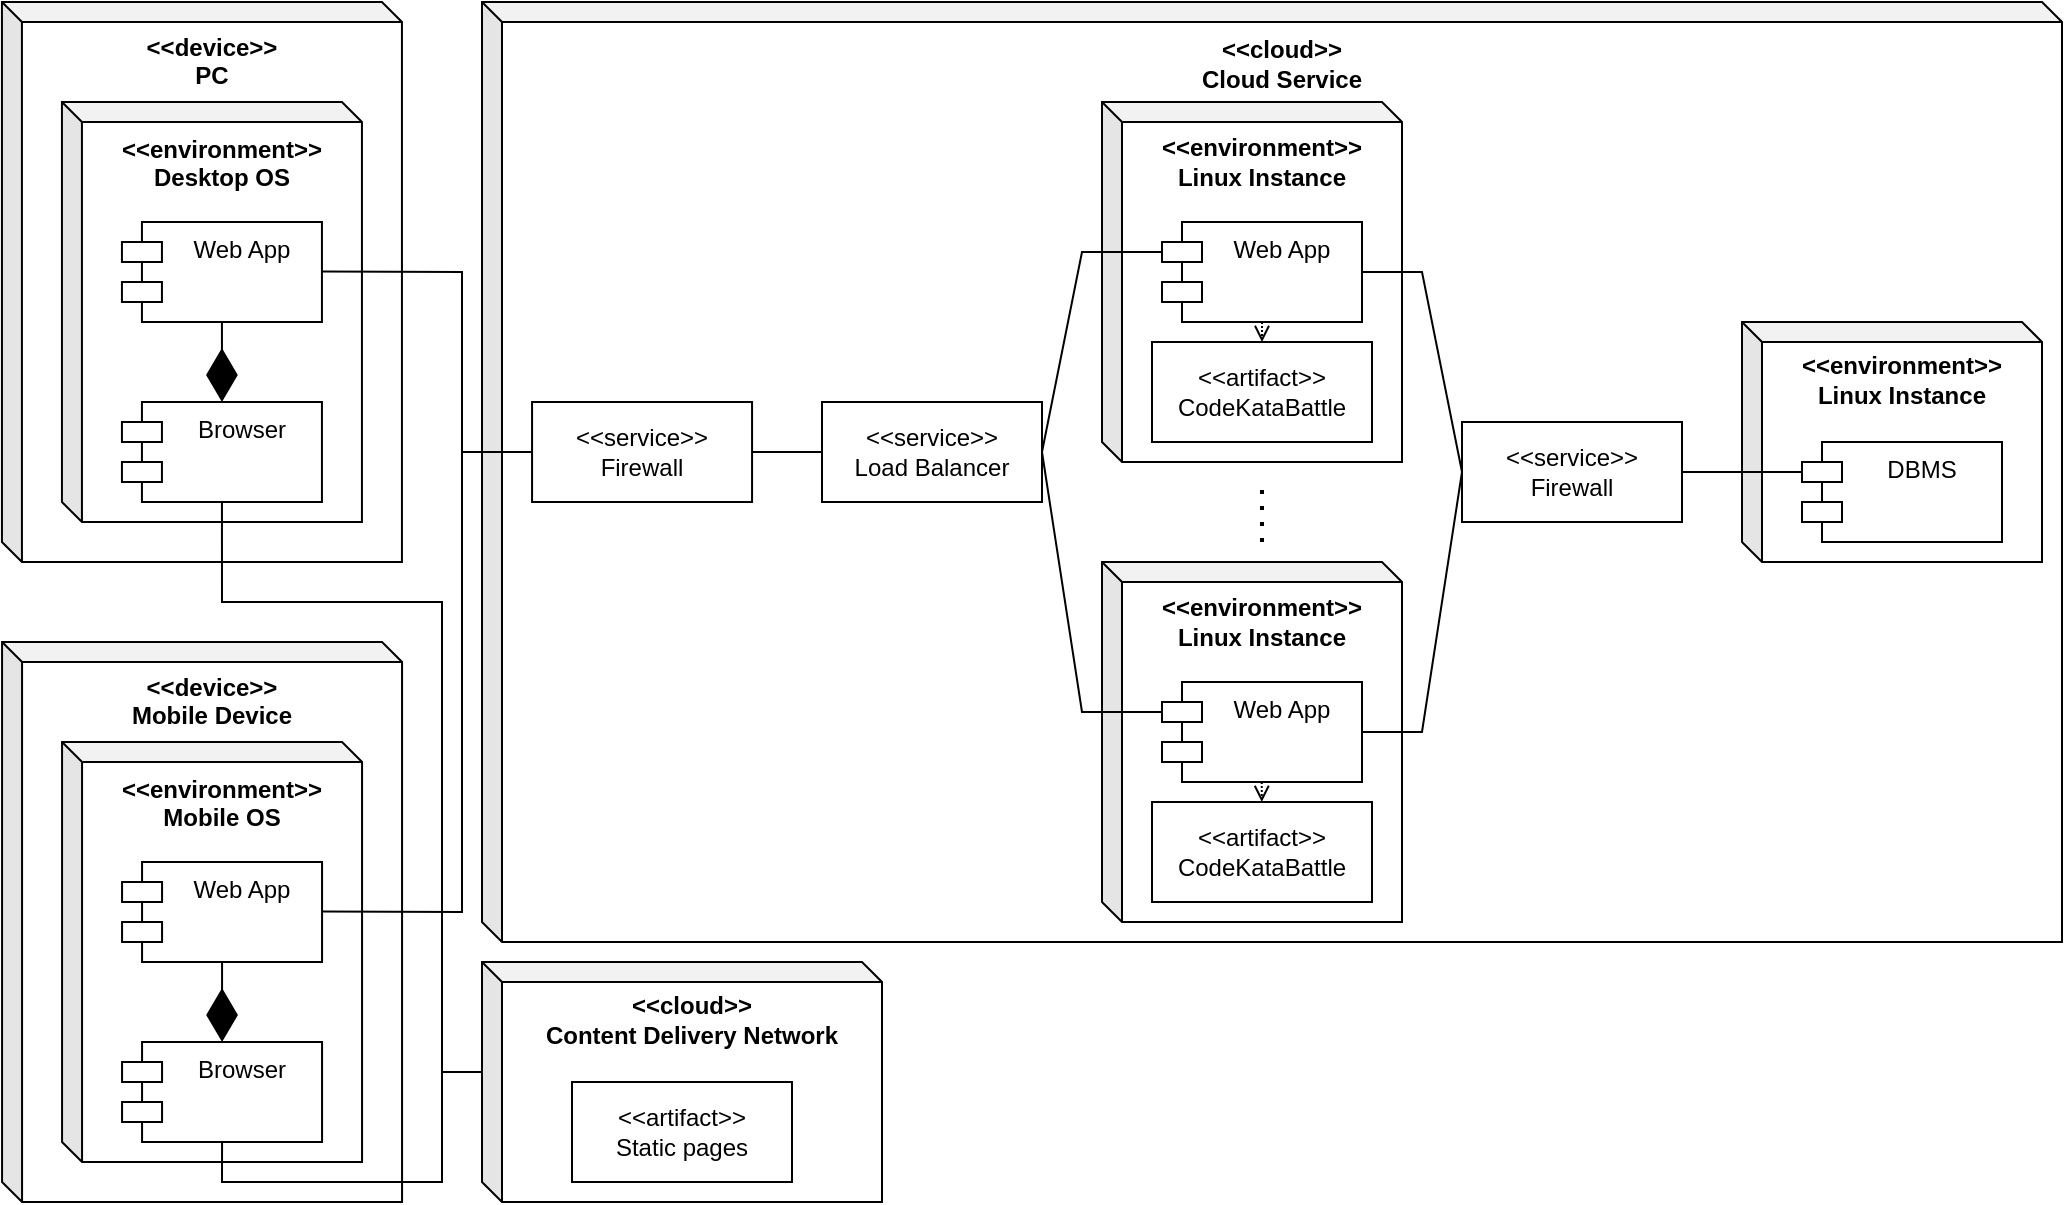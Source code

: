 <mxfile version="22.1.16" type="google">
  <diagram name="Pagina-1" id="XHgP9kCe-9kffht06hJH">
    <mxGraphModel grid="0" page="0" gridSize="10" guides="1" tooltips="1" connect="1" arrows="1" fold="1" pageScale="1" pageWidth="827" pageHeight="1169" math="1" shadow="0">
      <root>
        <mxCell id="0" />
        <mxCell id="1" parent="0" />
        <mxCell id="AD9h0x3ZnpMd-QSPCWr3-153" value="&lt;b&gt;&amp;lt;&amp;lt;cloud&amp;gt;&amp;gt;&lt;br&gt;Cloud Service&lt;br&gt;&lt;br&gt;&lt;br&gt;&lt;br&gt;&lt;br&gt;&lt;br&gt;&lt;br&gt;&lt;br&gt;&lt;br&gt;&lt;br&gt;&lt;br&gt;&lt;br&gt;&lt;br&gt;&lt;br&gt;&lt;br&gt;&lt;br&gt;&lt;br&gt;&lt;br&gt;&lt;br&gt;&lt;br&gt;&lt;br&gt;&lt;br&gt;&lt;br&gt;&lt;br&gt;&lt;br&gt;&lt;br&gt;&lt;br&gt;&lt;br&gt;&lt;br&gt;&lt;br&gt;&lt;/b&gt;" style="shape=cube;whiteSpace=wrap;html=1;boundedLbl=1;backgroundOutline=1;darkOpacity=0.05;darkOpacity2=0.1;size=10;" vertex="1" parent="1">
          <mxGeometry x="-480" y="2040" width="790" height="470" as="geometry" />
        </mxCell>
        <mxCell id="AD9h0x3ZnpMd-QSPCWr3-139" value="&lt;b&gt;&amp;lt;&amp;lt;device&amp;gt;&amp;gt;&lt;br&gt;PC&lt;br&gt;&lt;br&gt;&lt;br&gt;&lt;br&gt;&lt;br&gt;&lt;br&gt;&lt;br&gt;&lt;br&gt;&lt;br&gt;&lt;br&gt;&lt;br&gt;&lt;br&gt;&lt;br&gt;&lt;br&gt;&lt;br&gt;&lt;br&gt;&lt;br&gt;&lt;/b&gt;" style="shape=cube;whiteSpace=wrap;html=1;boundedLbl=1;backgroundOutline=1;darkOpacity=0.05;darkOpacity2=0.1;size=10;" vertex="1" parent="1">
          <mxGeometry x="-720.03" y="2040" width="200" height="280" as="geometry" />
        </mxCell>
        <mxCell id="AD9h0x3ZnpMd-QSPCWr3-134" value="&lt;b&gt;&amp;lt;&amp;lt;environment&amp;gt;&amp;gt;&lt;br&gt;Desktop OS&lt;br&gt;&lt;br&gt;&lt;br&gt;&lt;br&gt;&lt;br&gt;&lt;br&gt;&lt;br&gt;&lt;br&gt;&lt;br&gt;&lt;br&gt;&lt;br&gt;&lt;br&gt;&lt;/b&gt;" style="shape=cube;whiteSpace=wrap;html=1;boundedLbl=1;backgroundOutline=1;darkOpacity=0.05;darkOpacity2=0.1;size=10;" vertex="1" parent="1">
          <mxGeometry x="-690.03" y="2090" width="150" height="210" as="geometry" />
        </mxCell>
        <mxCell id="AD9h0x3ZnpMd-QSPCWr3-135" value="Web App" style="shape=module;align=left;spacingLeft=20;align=center;verticalAlign=top;whiteSpace=wrap;html=1;" vertex="1" parent="1">
          <mxGeometry x="-660.03" y="2150" width="100" height="50" as="geometry" />
        </mxCell>
        <mxCell id="AD9h0x3ZnpMd-QSPCWr3-136" value="Browser" style="shape=module;align=left;spacingLeft=20;align=center;verticalAlign=top;whiteSpace=wrap;html=1;" vertex="1" parent="1">
          <mxGeometry x="-660.03" y="2240" width="100" height="50" as="geometry" />
        </mxCell>
        <mxCell id="AD9h0x3ZnpMd-QSPCWr3-137" value="" style="endArrow=diamondThin;endFill=1;endSize=24;html=1;rounded=0;exitX=0.5;exitY=1;exitDx=0;exitDy=0;entryX=0.5;entryY=0;entryDx=0;entryDy=0;" edge="1" parent="1" source="AD9h0x3ZnpMd-QSPCWr3-135" target="AD9h0x3ZnpMd-QSPCWr3-136">
          <mxGeometry width="160" relative="1" as="geometry">
            <mxPoint x="-690.03" y="2190" as="sourcePoint" />
            <mxPoint x="-530.03" y="2190" as="targetPoint" />
          </mxGeometry>
        </mxCell>
        <mxCell id="AD9h0x3ZnpMd-QSPCWr3-140" value="&lt;b&gt;&amp;lt;&amp;lt;device&amp;gt;&amp;gt;&lt;br&gt;Mobile Device&lt;br&gt;&lt;br&gt;&lt;br&gt;&lt;br&gt;&lt;br&gt;&lt;br&gt;&lt;br&gt;&lt;br&gt;&lt;br&gt;&lt;br&gt;&lt;br&gt;&lt;br&gt;&lt;br&gt;&lt;br&gt;&lt;br&gt;&lt;br&gt;&lt;br&gt;&lt;/b&gt;" style="shape=cube;whiteSpace=wrap;html=1;boundedLbl=1;backgroundOutline=1;darkOpacity=0.05;darkOpacity2=0.1;size=10;" vertex="1" parent="1">
          <mxGeometry x="-719.97" y="2360" width="200" height="280" as="geometry" />
        </mxCell>
        <mxCell id="AD9h0x3ZnpMd-QSPCWr3-141" value="&lt;b&gt;&amp;lt;&amp;lt;environment&amp;gt;&amp;gt;&lt;br&gt;Mobile OS&lt;br&gt;&lt;br&gt;&lt;br&gt;&lt;br&gt;&lt;br&gt;&lt;br&gt;&lt;br&gt;&lt;br&gt;&lt;br&gt;&lt;br&gt;&lt;br&gt;&lt;br&gt;&lt;/b&gt;" style="shape=cube;whiteSpace=wrap;html=1;boundedLbl=1;backgroundOutline=1;darkOpacity=0.05;darkOpacity2=0.1;size=10;" vertex="1" parent="1">
          <mxGeometry x="-689.97" y="2410" width="150" height="210" as="geometry" />
        </mxCell>
        <mxCell id="AD9h0x3ZnpMd-QSPCWr3-142" value="Web App" style="shape=module;align=left;spacingLeft=20;align=center;verticalAlign=top;whiteSpace=wrap;html=1;" vertex="1" parent="1">
          <mxGeometry x="-659.97" y="2470" width="100" height="50" as="geometry" />
        </mxCell>
        <mxCell id="AD9h0x3ZnpMd-QSPCWr3-143" value="Browser" style="shape=module;align=left;spacingLeft=20;align=center;verticalAlign=top;whiteSpace=wrap;html=1;" vertex="1" parent="1">
          <mxGeometry x="-659.97" y="2560" width="100" height="50" as="geometry" />
        </mxCell>
        <mxCell id="AD9h0x3ZnpMd-QSPCWr3-144" value="" style="endArrow=diamondThin;endFill=1;endSize=24;html=1;rounded=0;exitX=0.5;exitY=1;exitDx=0;exitDy=0;entryX=0.5;entryY=0;entryDx=0;entryDy=0;" edge="1" parent="1" source="AD9h0x3ZnpMd-QSPCWr3-142" target="AD9h0x3ZnpMd-QSPCWr3-143">
          <mxGeometry width="160" relative="1" as="geometry">
            <mxPoint x="-689.97" y="2510" as="sourcePoint" />
            <mxPoint x="-529.97" y="2510" as="targetPoint" />
          </mxGeometry>
        </mxCell>
        <mxCell id="AD9h0x3ZnpMd-QSPCWr3-145" value="&lt;b&gt;&amp;lt;&amp;lt;cloud&amp;gt;&amp;gt;&lt;br&gt;Content Delivery Network&lt;br&gt;&lt;br&gt;&lt;br&gt;&lt;br&gt;&lt;br&gt;&lt;br&gt;&lt;/b&gt;" style="shape=cube;whiteSpace=wrap;html=1;boundedLbl=1;backgroundOutline=1;darkOpacity=0.05;darkOpacity2=0.1;size=10;" vertex="1" parent="1">
          <mxGeometry x="-480" y="2520" width="200" height="120" as="geometry" />
        </mxCell>
        <mxCell id="AD9h0x3ZnpMd-QSPCWr3-146" value="&amp;lt;&amp;lt;artifact&amp;gt;&amp;gt;&lt;br&gt;Static pages" style="html=1;whiteSpace=wrap;" vertex="1" parent="1">
          <mxGeometry x="-435" y="2580" width="110" height="50" as="geometry" />
        </mxCell>
        <mxCell id="AD9h0x3ZnpMd-QSPCWr3-149" value="" style="endArrow=none;html=1;rounded=0;exitX=0.5;exitY=1;exitDx=0;exitDy=0;entryX=0;entryY=0;entryDx=0;entryDy=55;entryPerimeter=0;" edge="1" parent="1" source="AD9h0x3ZnpMd-QSPCWr3-143" target="AD9h0x3ZnpMd-QSPCWr3-145">
          <mxGeometry width="50" height="50" relative="1" as="geometry">
            <mxPoint x="-620" y="2540" as="sourcePoint" />
            <mxPoint x="-570" y="2490" as="targetPoint" />
            <Array as="points">
              <mxPoint x="-610" y="2630" />
              <mxPoint x="-500" y="2630" />
              <mxPoint x="-500" y="2575" />
            </Array>
          </mxGeometry>
        </mxCell>
        <mxCell id="AD9h0x3ZnpMd-QSPCWr3-150" value="" style="endArrow=none;html=1;rounded=0;entryX=0.5;entryY=1;entryDx=0;entryDy=0;" edge="1" parent="1" target="AD9h0x3ZnpMd-QSPCWr3-136">
          <mxGeometry width="50" height="50" relative="1" as="geometry">
            <mxPoint x="-500" y="2580" as="sourcePoint" />
            <mxPoint x="-570" y="2490" as="targetPoint" />
            <Array as="points">
              <mxPoint x="-500" y="2340" />
              <mxPoint x="-610" y="2340" />
            </Array>
          </mxGeometry>
        </mxCell>
        <mxCell id="AD9h0x3ZnpMd-QSPCWr3-151" value="" style="endArrow=none;html=1;rounded=0;entryX=0;entryY=0.5;entryDx=0;entryDy=0;" edge="1" parent="1" target="AD9h0x3ZnpMd-QSPCWr3-154">
          <mxGeometry width="50" height="50" relative="1" as="geometry">
            <mxPoint x="-560.03" y="2494.71" as="sourcePoint" />
            <mxPoint x="-480" y="2495" as="targetPoint" />
            <Array as="points">
              <mxPoint x="-490" y="2495" />
              <mxPoint x="-490" y="2265" />
            </Array>
          </mxGeometry>
        </mxCell>
        <mxCell id="AD9h0x3ZnpMd-QSPCWr3-152" value="" style="endArrow=none;html=1;rounded=0;entryX=0;entryY=0.5;entryDx=0;entryDy=0;" edge="1" parent="1" target="AD9h0x3ZnpMd-QSPCWr3-154">
          <mxGeometry width="50" height="50" relative="1" as="geometry">
            <mxPoint x="-559.97" y="2174.71" as="sourcePoint" />
            <mxPoint x="-480" y="2175" as="targetPoint" />
            <Array as="points">
              <mxPoint x="-490" y="2175" />
              <mxPoint x="-490" y="2265" />
            </Array>
          </mxGeometry>
        </mxCell>
        <mxCell id="AD9h0x3ZnpMd-QSPCWr3-158" style="edgeStyle=orthogonalEdgeStyle;rounded=0;orthogonalLoop=1;jettySize=auto;html=1;entryX=0;entryY=0.5;entryDx=0;entryDy=0;endArrow=none;endFill=0;" edge="1" parent="1" source="AD9h0x3ZnpMd-QSPCWr3-154" target="AD9h0x3ZnpMd-QSPCWr3-157">
          <mxGeometry relative="1" as="geometry" />
        </mxCell>
        <mxCell id="AD9h0x3ZnpMd-QSPCWr3-154" value="&amp;lt;&amp;lt;service&amp;gt;&amp;gt;&lt;br&gt;Firewall" style="html=1;whiteSpace=wrap;" vertex="1" parent="1">
          <mxGeometry x="-454.97" y="2240" width="110" height="50" as="geometry" />
        </mxCell>
        <mxCell id="AD9h0x3ZnpMd-QSPCWr3-157" value="&amp;lt;&amp;lt;service&amp;gt;&amp;gt;&lt;br&gt;Load Balancer" style="html=1;whiteSpace=wrap;" vertex="1" parent="1">
          <mxGeometry x="-310" y="2240" width="110" height="50" as="geometry" />
        </mxCell>
        <mxCell id="AD9h0x3ZnpMd-QSPCWr3-159" value="&lt;b&gt;&amp;lt;&amp;lt;environment&amp;gt;&amp;gt;&lt;br&gt;Linux Instance&lt;br&gt;&lt;br&gt;&lt;br&gt;&lt;br&gt;&lt;br&gt;&lt;br&gt;&lt;br&gt;&lt;br&gt;&lt;br&gt;&lt;br&gt;&lt;/b&gt;" style="shape=cube;whiteSpace=wrap;html=1;boundedLbl=1;backgroundOutline=1;darkOpacity=0.05;darkOpacity2=0.1;size=10;" vertex="1" parent="1">
          <mxGeometry x="-170" y="2090" width="150" height="180" as="geometry" />
        </mxCell>
        <mxCell id="AD9h0x3ZnpMd-QSPCWr3-160" value="Web App" style="shape=module;align=left;spacingLeft=20;align=center;verticalAlign=top;whiteSpace=wrap;html=1;" vertex="1" parent="1">
          <mxGeometry x="-140" y="2150" width="100" height="50" as="geometry" />
        </mxCell>
        <mxCell id="AD9h0x3ZnpMd-QSPCWr3-163" value="&amp;lt;&amp;lt;artifact&amp;gt;&amp;gt;&lt;br&gt;CodeKataBattle" style="html=1;whiteSpace=wrap;" vertex="1" parent="1">
          <mxGeometry x="-145" y="2210" width="110" height="50" as="geometry" />
        </mxCell>
        <mxCell id="AD9h0x3ZnpMd-QSPCWr3-165" value="&lt;b&gt;&amp;lt;&amp;lt;environment&amp;gt;&amp;gt;&lt;br&gt;Linux Instance&lt;br&gt;&lt;br&gt;&lt;br&gt;&lt;br&gt;&lt;br&gt;&lt;br&gt;&lt;br&gt;&lt;br&gt;&lt;br&gt;&lt;br&gt;&lt;/b&gt;" style="shape=cube;whiteSpace=wrap;html=1;boundedLbl=1;backgroundOutline=1;darkOpacity=0.05;darkOpacity2=0.1;size=10;" vertex="1" parent="1">
          <mxGeometry x="-170" y="2320" width="150" height="180" as="geometry" />
        </mxCell>
        <mxCell id="AD9h0x3ZnpMd-QSPCWr3-166" value="Web App" style="shape=module;align=left;spacingLeft=20;align=center;verticalAlign=top;whiteSpace=wrap;html=1;" vertex="1" parent="1">
          <mxGeometry x="-140" y="2380" width="100" height="50" as="geometry" />
        </mxCell>
        <mxCell id="AD9h0x3ZnpMd-QSPCWr3-167" value="&amp;lt;&amp;lt;artifact&amp;gt;&amp;gt;&lt;br&gt;CodeKataBattle" style="html=1;whiteSpace=wrap;" vertex="1" parent="1">
          <mxGeometry x="-145" y="2440" width="110" height="50" as="geometry" />
        </mxCell>
        <mxCell id="AD9h0x3ZnpMd-QSPCWr3-168" value="" style="endArrow=none;dashed=1;html=1;dashPattern=1 3;strokeWidth=2;rounded=0;" edge="1" parent="1">
          <mxGeometry width="50" height="50" relative="1" as="geometry">
            <mxPoint x="-90" y="2310" as="sourcePoint" />
            <mxPoint x="-90" y="2280" as="targetPoint" />
          </mxGeometry>
        </mxCell>
        <mxCell id="AD9h0x3ZnpMd-QSPCWr3-170" value="" style="endArrow=none;html=1;rounded=0;entryX=0;entryY=0;entryDx=0;entryDy=15;entryPerimeter=0;exitX=1;exitY=0.5;exitDx=0;exitDy=0;" edge="1" parent="1" source="AD9h0x3ZnpMd-QSPCWr3-157" target="AD9h0x3ZnpMd-QSPCWr3-160">
          <mxGeometry width="50" height="50" relative="1" as="geometry">
            <mxPoint x="-280" y="2280" as="sourcePoint" />
            <mxPoint x="-230" y="2230" as="targetPoint" />
            <Array as="points">
              <mxPoint x="-180" y="2165" />
            </Array>
          </mxGeometry>
        </mxCell>
        <mxCell id="AD9h0x3ZnpMd-QSPCWr3-171" value="" style="endArrow=none;html=1;rounded=0;exitX=1;exitY=0.5;exitDx=0;exitDy=0;entryX=0;entryY=0;entryDx=0;entryDy=15;entryPerimeter=0;" edge="1" parent="1" source="AD9h0x3ZnpMd-QSPCWr3-157" target="AD9h0x3ZnpMd-QSPCWr3-166">
          <mxGeometry width="50" height="50" relative="1" as="geometry">
            <mxPoint x="-280" y="2280" as="sourcePoint" />
            <mxPoint x="-230" y="2230" as="targetPoint" />
            <Array as="points">
              <mxPoint x="-180" y="2395" />
            </Array>
          </mxGeometry>
        </mxCell>
        <mxCell id="AD9h0x3ZnpMd-QSPCWr3-172" value="" style="endArrow=open;html=1;rounded=0;entryX=0.5;entryY=0;entryDx=0;entryDy=0;exitX=0.5;exitY=1;exitDx=0;exitDy=0;endFill=0;dashed=1;dashPattern=1 1;" edge="1" parent="1" source="AD9h0x3ZnpMd-QSPCWr3-160" target="AD9h0x3ZnpMd-QSPCWr3-163">
          <mxGeometry width="50" height="50" relative="1" as="geometry">
            <mxPoint x="-110" y="2250" as="sourcePoint" />
            <mxPoint x="-60" y="2200" as="targetPoint" />
          </mxGeometry>
        </mxCell>
        <mxCell id="AD9h0x3ZnpMd-QSPCWr3-173" value="" style="endArrow=open;html=1;rounded=0;entryX=0.5;entryY=0;entryDx=0;entryDy=0;exitX=0.5;exitY=1;exitDx=0;exitDy=0;endFill=0;dashed=1;dashPattern=1 1;" edge="1" parent="1">
          <mxGeometry width="50" height="50" relative="1" as="geometry">
            <mxPoint x="-90.12" y="2430" as="sourcePoint" />
            <mxPoint x="-90.12" y="2440" as="targetPoint" />
          </mxGeometry>
        </mxCell>
        <mxCell id="AD9h0x3ZnpMd-QSPCWr3-174" value="&amp;lt;&amp;lt;service&amp;gt;&amp;gt;&lt;br&gt;Firewall" style="html=1;whiteSpace=wrap;" vertex="1" parent="1">
          <mxGeometry x="10" y="2250" width="110" height="50" as="geometry" />
        </mxCell>
        <mxCell id="AD9h0x3ZnpMd-QSPCWr3-175" value="" style="endArrow=none;html=1;rounded=0;entryX=1;entryY=0.5;entryDx=0;entryDy=0;exitX=0;exitY=0.5;exitDx=0;exitDy=0;" edge="1" parent="1" source="AD9h0x3ZnpMd-QSPCWr3-174" target="AD9h0x3ZnpMd-QSPCWr3-160">
          <mxGeometry width="50" height="50" relative="1" as="geometry">
            <mxPoint x="-190" y="2275" as="sourcePoint" />
            <mxPoint x="-130" y="2175" as="targetPoint" />
            <Array as="points">
              <mxPoint x="-10" y="2175" />
            </Array>
          </mxGeometry>
        </mxCell>
        <mxCell id="AD9h0x3ZnpMd-QSPCWr3-176" value="" style="endArrow=none;html=1;rounded=0;entryX=1;entryY=0.5;entryDx=0;entryDy=0;exitX=0;exitY=0.5;exitDx=0;exitDy=0;" edge="1" parent="1" source="AD9h0x3ZnpMd-QSPCWr3-174" target="AD9h0x3ZnpMd-QSPCWr3-166">
          <mxGeometry width="50" height="50" relative="1" as="geometry">
            <mxPoint x="20" y="2285" as="sourcePoint" />
            <mxPoint x="-30" y="2185" as="targetPoint" />
            <Array as="points">
              <mxPoint x="-10" y="2405" />
            </Array>
          </mxGeometry>
        </mxCell>
        <mxCell id="AD9h0x3ZnpMd-QSPCWr3-177" value="&lt;b&gt;&amp;lt;&amp;lt;environment&amp;gt;&amp;gt;&lt;br&gt;Linux Instance&lt;br&gt;&lt;br&gt;&lt;br&gt;&lt;br&gt;&lt;br&gt;&lt;br&gt;&lt;/b&gt;" style="shape=cube;whiteSpace=wrap;html=1;boundedLbl=1;backgroundOutline=1;darkOpacity=0.05;darkOpacity2=0.1;size=10;" vertex="1" parent="1">
          <mxGeometry x="150" y="2200" width="150" height="120" as="geometry" />
        </mxCell>
        <mxCell id="AD9h0x3ZnpMd-QSPCWr3-178" value="DBMS" style="shape=module;align=left;spacingLeft=20;align=center;verticalAlign=top;whiteSpace=wrap;html=1;" vertex="1" parent="1">
          <mxGeometry x="180" y="2260" width="100" height="50" as="geometry" />
        </mxCell>
        <mxCell id="AD9h0x3ZnpMd-QSPCWr3-182" value="" style="endArrow=none;html=1;rounded=0;exitX=1;exitY=0.5;exitDx=0;exitDy=0;entryX=0;entryY=0;entryDx=0;entryDy=15;entryPerimeter=0;" edge="1" parent="1" source="AD9h0x3ZnpMd-QSPCWr3-174" target="AD9h0x3ZnpMd-QSPCWr3-178">
          <mxGeometry width="50" height="50" relative="1" as="geometry">
            <mxPoint x="120" y="2260" as="sourcePoint" />
            <mxPoint x="140" y="2245" as="targetPoint" />
          </mxGeometry>
        </mxCell>
      </root>
    </mxGraphModel>
  </diagram>
</mxfile>
